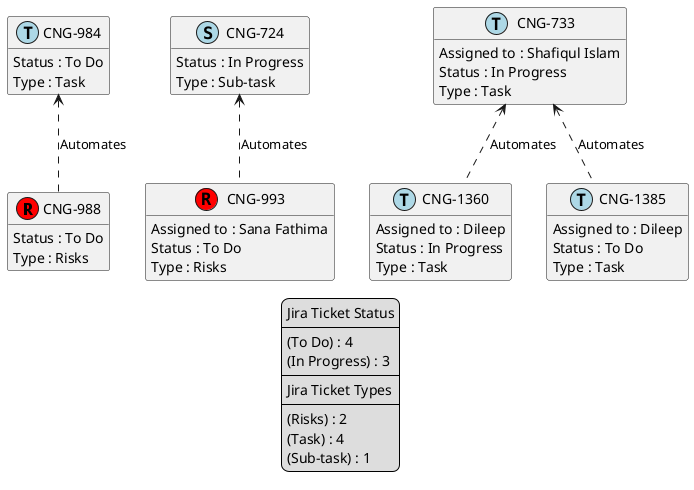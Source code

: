 @startuml
'https://plantuml.com/class-diagram

' GENERATE CLASS DIAGRAM ===========
' Generated at    : Mon Apr 15 11:44:38 CEST 2024

hide empty members

legend
Jira Ticket Status
----
(To Do) : 4
(In Progress) : 3
----
Jira Ticket Types
----
(Risks) : 2
(Task) : 4
(Sub-task) : 1
end legend


' Tickets =======
class "CNG-988" << (R,red) >> {
  Status : To Do
  Type : Risks
}

class "CNG-724" << (S,lightblue) >> {
  Status : In Progress
  Type : Sub-task
}

class "CNG-1360" << (T,lightblue) >> {
  Assigned to : Dileep
  Status : In Progress
  Type : Task
}

class "CNG-993" << (R,red) >> {
  Assigned to : Sana Fathima
  Status : To Do
  Type : Risks
}

class "CNG-984" << (T,lightblue) >> {
  Status : To Do
  Type : Task
}

class "CNG-1385" << (T,lightblue) >> {
  Assigned to : Dileep
  Status : To Do
  Type : Task
}

class "CNG-733" << (T,lightblue) >> {
  Assigned to : Shafiqul Islam
  Status : In Progress
  Type : Task
}



' Links =======
"CNG-984" <.. "CNG-988" : Automates
"CNG-733" <.. "CNG-1360" : Automates
"CNG-733" <.. "CNG-1385" : Automates
"CNG-724" <.. "CNG-993" : Automates


@enduml
